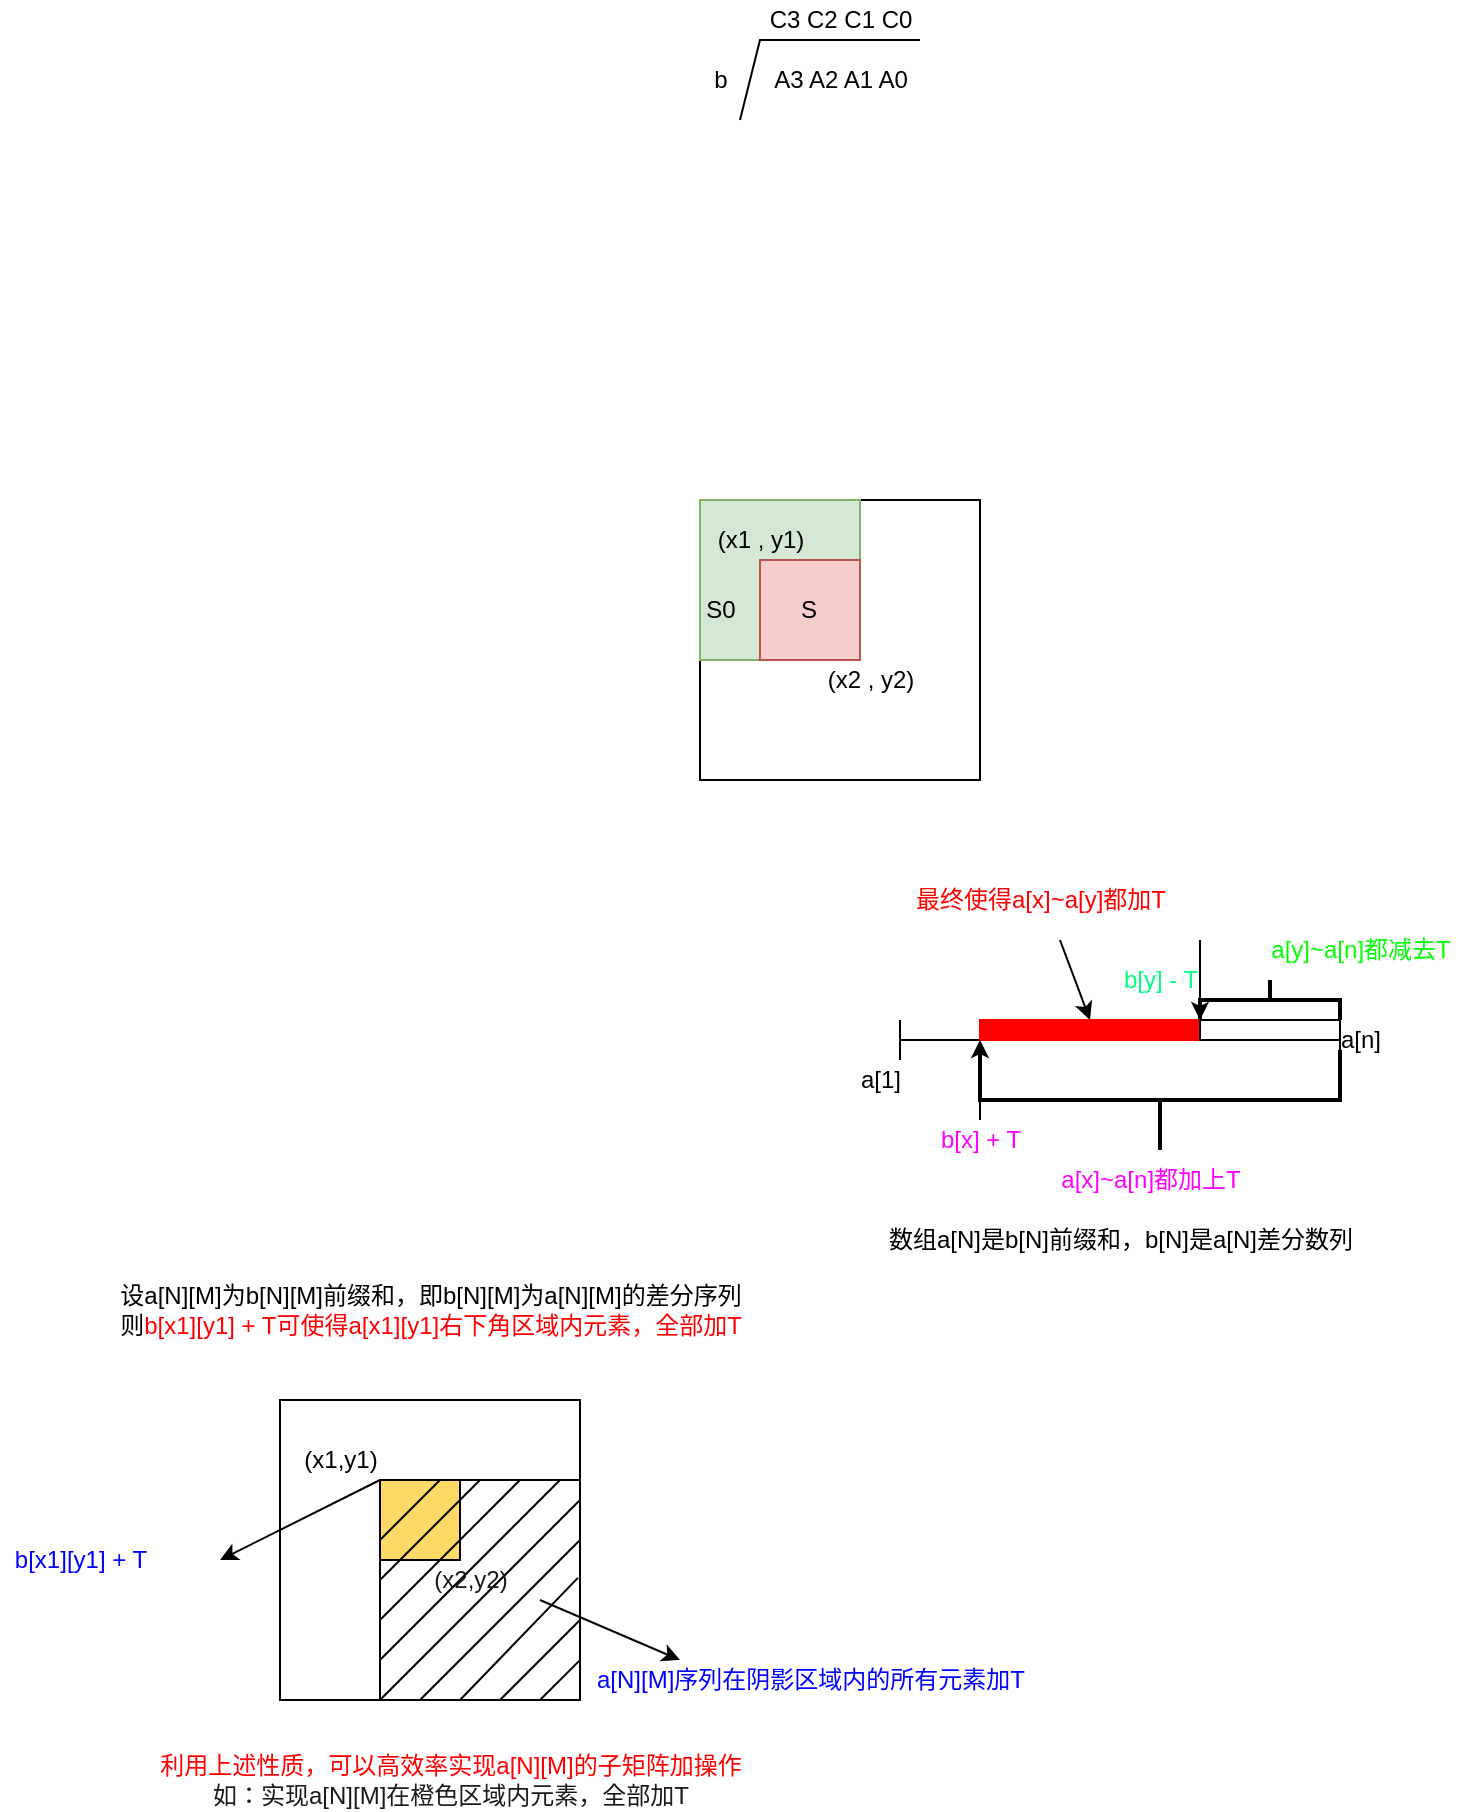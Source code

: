 <mxfile version="16.6.4" type="github" pages="2">
  <diagram id="o3be76gck5MH5FPR8f1Z" name="Page-1">
    <mxGraphModel dx="878" dy="504" grid="1" gridSize="10" guides="1" tooltips="1" connect="1" arrows="1" fold="1" page="1" pageScale="1" pageWidth="827" pageHeight="1169" math="0" shadow="0">
      <root>
        <mxCell id="0" />
        <mxCell id="1" parent="0" />
        <mxCell id="uUX-1m_Qmzv8y-TxKIE5-1" value="" style="endArrow=none;html=1;rounded=0;" parent="1" edge="1">
          <mxGeometry width="50" height="50" relative="1" as="geometry">
            <mxPoint x="390" y="280" as="sourcePoint" />
            <mxPoint x="480" y="240" as="targetPoint" />
            <Array as="points">
              <mxPoint x="400" y="240" />
            </Array>
          </mxGeometry>
        </mxCell>
        <mxCell id="uUX-1m_Qmzv8y-TxKIE5-2" value="A3 A2 A1 A0" style="text;html=1;align=center;verticalAlign=middle;resizable=0;points=[];autosize=1;strokeColor=none;fillColor=none;" parent="1" vertex="1">
          <mxGeometry x="400" y="250" width="80" height="20" as="geometry" />
        </mxCell>
        <mxCell id="uUX-1m_Qmzv8y-TxKIE5-3" value="b" style="text;html=1;align=center;verticalAlign=middle;resizable=0;points=[];autosize=1;strokeColor=none;fillColor=none;" parent="1" vertex="1">
          <mxGeometry x="370" y="250" width="20" height="20" as="geometry" />
        </mxCell>
        <mxCell id="uUX-1m_Qmzv8y-TxKIE5-4" value="C3 C2 C1 C0" style="text;html=1;align=center;verticalAlign=middle;resizable=0;points=[];autosize=1;strokeColor=none;fillColor=none;" parent="1" vertex="1">
          <mxGeometry x="395" y="220" width="90" height="20" as="geometry" />
        </mxCell>
        <mxCell id="uUX-1m_Qmzv8y-TxKIE5-5" value="" style="whiteSpace=wrap;html=1;aspect=fixed;" parent="1" vertex="1">
          <mxGeometry x="370" y="470" width="140" height="140" as="geometry" />
        </mxCell>
        <mxCell id="uUX-1m_Qmzv8y-TxKIE5-7" value="" style="whiteSpace=wrap;html=1;aspect=fixed;fillColor=#d5e8d4;strokeColor=#82b366;" parent="1" vertex="1">
          <mxGeometry x="370" y="470" width="80" height="80" as="geometry" />
        </mxCell>
        <mxCell id="uUX-1m_Qmzv8y-TxKIE5-8" value="" style="whiteSpace=wrap;html=1;aspect=fixed;fillColor=#f8cecc;strokeColor=#b85450;" parent="1" vertex="1">
          <mxGeometry x="400" y="500" width="50" height="50" as="geometry" />
        </mxCell>
        <mxCell id="uUX-1m_Qmzv8y-TxKIE5-10" value="(x1 , y1)" style="text;html=1;align=center;verticalAlign=middle;resizable=0;points=[];autosize=1;strokeColor=none;fillColor=none;" parent="1" vertex="1">
          <mxGeometry x="370" y="480" width="60" height="20" as="geometry" />
        </mxCell>
        <mxCell id="uUX-1m_Qmzv8y-TxKIE5-11" value="(x2 , y2)" style="text;html=1;align=center;verticalAlign=middle;resizable=0;points=[];autosize=1;strokeColor=none;fillColor=none;" parent="1" vertex="1">
          <mxGeometry x="425" y="550" width="60" height="20" as="geometry" />
        </mxCell>
        <mxCell id="uUX-1m_Qmzv8y-TxKIE5-12" value="S" style="text;html=1;align=center;verticalAlign=middle;resizable=0;points=[];autosize=1;strokeColor=none;fillColor=none;" parent="1" vertex="1">
          <mxGeometry x="414" y="515" width="20" height="20" as="geometry" />
        </mxCell>
        <mxCell id="uUX-1m_Qmzv8y-TxKIE5-14" value="S0" style="text;html=1;align=center;verticalAlign=middle;resizable=0;points=[];autosize=1;strokeColor=none;fillColor=none;" parent="1" vertex="1">
          <mxGeometry x="365" y="515" width="30" height="20" as="geometry" />
        </mxCell>
        <mxCell id="uUX-1m_Qmzv8y-TxKIE5-15" value="" style="shape=crossbar;whiteSpace=wrap;html=1;rounded=1;" parent="1" vertex="1">
          <mxGeometry x="470" y="730" width="220" height="20" as="geometry" />
        </mxCell>
        <mxCell id="uUX-1m_Qmzv8y-TxKIE5-16" value="数组a[N]是b[N]前缀和，b[N]是a[N]差分数列" style="text;html=1;align=center;verticalAlign=middle;resizable=0;points=[];autosize=1;strokeColor=none;fillColor=none;" parent="1" vertex="1">
          <mxGeometry x="455" y="830" width="250" height="20" as="geometry" />
        </mxCell>
        <mxCell id="uUX-1m_Qmzv8y-TxKIE5-18" value="" style="rounded=0;whiteSpace=wrap;html=1;strokeColor=#FF0000;fillColor=#FF0000;" parent="1" vertex="1">
          <mxGeometry x="510" y="730" width="110" height="10" as="geometry" />
        </mxCell>
        <mxCell id="uUX-1m_Qmzv8y-TxKIE5-19" value="" style="whiteSpace=wrap;html=1;" parent="1" vertex="1">
          <mxGeometry x="620" y="730" width="70" height="10" as="geometry" />
        </mxCell>
        <mxCell id="uUX-1m_Qmzv8y-TxKIE5-22" value="" style="endArrow=classic;html=1;rounded=0;" parent="1" edge="1">
          <mxGeometry width="50" height="50" relative="1" as="geometry">
            <mxPoint x="510" y="780" as="sourcePoint" />
            <mxPoint x="510" y="740" as="targetPoint" />
          </mxGeometry>
        </mxCell>
        <mxCell id="uUX-1m_Qmzv8y-TxKIE5-23" value="&lt;font color=&quot;#ff00ff&quot;&gt;b[x] + T&lt;/font&gt;" style="text;html=1;align=center;verticalAlign=middle;resizable=0;points=[];autosize=1;strokeColor=none;fillColor=none;" parent="1" vertex="1">
          <mxGeometry x="480" y="780" width="60" height="20" as="geometry" />
        </mxCell>
        <mxCell id="uUX-1m_Qmzv8y-TxKIE5-24" value="" style="strokeWidth=2;html=1;shape=mxgraph.flowchart.annotation_2;align=left;labelPosition=right;pointerEvents=1;rotation=-90;" parent="1" vertex="1">
          <mxGeometry x="575" y="680" width="50" height="180" as="geometry" />
        </mxCell>
        <mxCell id="uUX-1m_Qmzv8y-TxKIE5-27" value="a[x]~a[n]都加上T" style="text;html=1;align=center;verticalAlign=middle;resizable=0;points=[];autosize=1;strokeColor=none;fillColor=none;fontColor=#FF00FF;" parent="1" vertex="1">
          <mxGeometry x="540" y="800" width="110" height="20" as="geometry" />
        </mxCell>
        <mxCell id="uUX-1m_Qmzv8y-TxKIE5-28" value="&lt;font color=&quot;#000000&quot;&gt;a[n]&lt;/font&gt;" style="text;html=1;align=center;verticalAlign=middle;resizable=0;points=[];autosize=1;strokeColor=none;fillColor=none;fontColor=#FF00FF;" parent="1" vertex="1">
          <mxGeometry x="680" y="730" width="40" height="20" as="geometry" />
        </mxCell>
        <mxCell id="uUX-1m_Qmzv8y-TxKIE5-29" value="a[1]" style="text;html=1;align=center;verticalAlign=middle;resizable=0;points=[];autosize=1;strokeColor=none;fillColor=none;fontColor=#000000;" parent="1" vertex="1">
          <mxGeometry x="440" y="750" width="40" height="20" as="geometry" />
        </mxCell>
        <mxCell id="uUX-1m_Qmzv8y-TxKIE5-30" value="" style="endArrow=classic;html=1;rounded=0;fontColor=#000000;" parent="1" edge="1">
          <mxGeometry width="50" height="50" relative="1" as="geometry">
            <mxPoint x="620" y="690" as="sourcePoint" />
            <mxPoint x="620" y="730" as="targetPoint" />
          </mxGeometry>
        </mxCell>
        <mxCell id="uUX-1m_Qmzv8y-TxKIE5-31" value="&lt;font color=&quot;#00ff80&quot;&gt;b[y] - T&lt;/font&gt;" style="text;html=1;align=center;verticalAlign=middle;resizable=0;points=[];autosize=1;strokeColor=none;fillColor=none;fontColor=#000000;" parent="1" vertex="1">
          <mxGeometry x="575" y="700" width="50" height="20" as="geometry" />
        </mxCell>
        <mxCell id="uUX-1m_Qmzv8y-TxKIE5-32" value="" style="strokeWidth=2;html=1;shape=mxgraph.flowchart.annotation_2;align=left;labelPosition=right;pointerEvents=1;fontColor=#00FF00;rotation=90;" parent="1" vertex="1">
          <mxGeometry x="645" y="685" width="20" height="70" as="geometry" />
        </mxCell>
        <mxCell id="uUX-1m_Qmzv8y-TxKIE5-33" value="a[y]~a[n]都减去T" style="text;html=1;align=center;verticalAlign=middle;resizable=0;points=[];autosize=1;strokeColor=none;fillColor=none;fontColor=#00FF00;" parent="1" vertex="1">
          <mxGeometry x="645" y="685" width="110" height="20" as="geometry" />
        </mxCell>
        <mxCell id="uUX-1m_Qmzv8y-TxKIE5-35" value="" style="endArrow=classic;html=1;rounded=0;fontColor=#00FF00;entryX=0.5;entryY=0;entryDx=0;entryDy=0;" parent="1" target="uUX-1m_Qmzv8y-TxKIE5-18" edge="1">
          <mxGeometry width="50" height="50" relative="1" as="geometry">
            <mxPoint x="550" y="690" as="sourcePoint" />
            <mxPoint x="560" y="650" as="targetPoint" />
          </mxGeometry>
        </mxCell>
        <mxCell id="uUX-1m_Qmzv8y-TxKIE5-36" value="&lt;font color=&quot;#ff0000&quot;&gt;最终使得a[x]~a[y]都加T&lt;/font&gt;" style="text;html=1;align=center;verticalAlign=middle;resizable=0;points=[];autosize=1;strokeColor=none;fillColor=none;fontColor=#00FF00;" parent="1" vertex="1">
          <mxGeometry x="470" y="660" width="140" height="20" as="geometry" />
        </mxCell>
        <mxCell id="-n4rWS5zZjnO6EtjGAZG-1" value="" style="whiteSpace=wrap;html=1;aspect=fixed;" parent="1" vertex="1">
          <mxGeometry x="160" y="920" width="150" height="150" as="geometry" />
        </mxCell>
        <mxCell id="-n4rWS5zZjnO6EtjGAZG-2" value="" style="whiteSpace=wrap;html=1;aspect=fixed;shadow=0;sketch=0;glass=0;rounded=0;gradientColor=none;strokeColor=#000000;fillColor=#FFD966;" parent="1" vertex="1">
          <mxGeometry x="210" y="960" width="40" height="40" as="geometry" />
        </mxCell>
        <mxCell id="-n4rWS5zZjnO6EtjGAZG-4" value="(x1,y1)" style="text;html=1;align=center;verticalAlign=middle;resizable=0;points=[];autosize=1;strokeColor=none;fillColor=none;" parent="1" vertex="1">
          <mxGeometry x="165" y="940" width="50" height="20" as="geometry" />
        </mxCell>
        <mxCell id="-n4rWS5zZjnO6EtjGAZG-7" value="" style="endArrow=none;html=1;rounded=0;" parent="1" edge="1">
          <mxGeometry width="50" height="50" relative="1" as="geometry">
            <mxPoint x="210" y="1070" as="sourcePoint" />
            <mxPoint x="210" y="1000" as="targetPoint" />
          </mxGeometry>
        </mxCell>
        <mxCell id="-n4rWS5zZjnO6EtjGAZG-8" value="" style="endArrow=none;html=1;rounded=0;" parent="1" edge="1">
          <mxGeometry width="50" height="50" relative="1" as="geometry">
            <mxPoint x="220" y="960" as="sourcePoint" />
            <mxPoint x="310" y="960" as="targetPoint" />
          </mxGeometry>
        </mxCell>
        <mxCell id="-n4rWS5zZjnO6EtjGAZG-9" value="" style="endArrow=none;html=1;rounded=0;" parent="1" edge="1">
          <mxGeometry width="50" height="50" relative="1" as="geometry">
            <mxPoint x="210" y="1010" as="sourcePoint" />
            <mxPoint x="260" y="960" as="targetPoint" />
          </mxGeometry>
        </mxCell>
        <mxCell id="-n4rWS5zZjnO6EtjGAZG-10" value="" style="endArrow=none;html=1;rounded=0;" parent="1" edge="1">
          <mxGeometry width="50" height="50" relative="1" as="geometry">
            <mxPoint x="210" y="990" as="sourcePoint" />
            <mxPoint x="240" y="960" as="targetPoint" />
          </mxGeometry>
        </mxCell>
        <mxCell id="-n4rWS5zZjnO6EtjGAZG-11" value="" style="endArrow=none;html=1;rounded=0;" parent="1" edge="1">
          <mxGeometry width="50" height="50" relative="1" as="geometry">
            <mxPoint x="220" y="1020" as="sourcePoint" />
            <mxPoint x="280" y="960" as="targetPoint" />
            <Array as="points">
              <mxPoint x="210" y="1030" />
              <mxPoint x="220" y="1020" />
            </Array>
          </mxGeometry>
        </mxCell>
        <mxCell id="-n4rWS5zZjnO6EtjGAZG-12" value="" style="endArrow=none;html=1;rounded=0;" parent="1" edge="1">
          <mxGeometry width="50" height="50" relative="1" as="geometry">
            <mxPoint x="210" y="1050" as="sourcePoint" />
            <mxPoint x="300" y="960" as="targetPoint" />
          </mxGeometry>
        </mxCell>
        <mxCell id="-n4rWS5zZjnO6EtjGAZG-13" value="" style="endArrow=none;html=1;rounded=0;" parent="1" edge="1">
          <mxGeometry width="50" height="50" relative="1" as="geometry">
            <mxPoint x="210" y="1070" as="sourcePoint" />
            <mxPoint x="310" y="970" as="targetPoint" />
          </mxGeometry>
        </mxCell>
        <mxCell id="-n4rWS5zZjnO6EtjGAZG-14" value="" style="endArrow=none;html=1;rounded=0;" parent="1" edge="1">
          <mxGeometry width="50" height="50" relative="1" as="geometry">
            <mxPoint x="230" y="1070" as="sourcePoint" />
            <mxPoint x="310" y="990" as="targetPoint" />
          </mxGeometry>
        </mxCell>
        <mxCell id="-n4rWS5zZjnO6EtjGAZG-18" value="" style="endArrow=none;html=1;rounded=0;entryX=0.993;entryY=0.593;entryDx=0;entryDy=0;entryPerimeter=0;" parent="1" target="-n4rWS5zZjnO6EtjGAZG-1" edge="1">
          <mxGeometry width="50" height="50" relative="1" as="geometry">
            <mxPoint x="250" y="1070" as="sourcePoint" />
            <mxPoint x="300" y="1020" as="targetPoint" />
          </mxGeometry>
        </mxCell>
        <mxCell id="-n4rWS5zZjnO6EtjGAZG-19" value="" style="endArrow=none;html=1;rounded=0;" parent="1" edge="1">
          <mxGeometry width="50" height="50" relative="1" as="geometry">
            <mxPoint x="270" y="1070" as="sourcePoint" />
            <mxPoint x="310" y="1030" as="targetPoint" />
          </mxGeometry>
        </mxCell>
        <mxCell id="-n4rWS5zZjnO6EtjGAZG-20" value="" style="endArrow=none;html=1;rounded=0;entryX=1;entryY=0.867;entryDx=0;entryDy=0;entryPerimeter=0;" parent="1" target="-n4rWS5zZjnO6EtjGAZG-1" edge="1">
          <mxGeometry width="50" height="50" relative="1" as="geometry">
            <mxPoint x="290" y="1070" as="sourcePoint" />
            <mxPoint x="340" y="1020" as="targetPoint" />
          </mxGeometry>
        </mxCell>
        <mxCell id="-n4rWS5zZjnO6EtjGAZG-21" value="设a[N][M]为b[N][M]前缀和，即b[N][M]为a[N][M]的差分序列&lt;br&gt;则&lt;font color=&quot;#ff0000&quot;&gt;b[x1][y1] + T可使得a[x1][y1]右下角区域内元素，全部加T&lt;/font&gt;" style="text;html=1;align=center;verticalAlign=middle;resizable=0;points=[];autosize=1;strokeColor=none;fillColor=none;" parent="1" vertex="1">
          <mxGeometry x="70" y="860" width="330" height="30" as="geometry" />
        </mxCell>
        <mxCell id="-n4rWS5zZjnO6EtjGAZG-22" value="" style="endArrow=classic;html=1;rounded=0;fontColor=#FF0000;" parent="1" edge="1">
          <mxGeometry width="50" height="50" relative="1" as="geometry">
            <mxPoint x="290" y="1020" as="sourcePoint" />
            <mxPoint x="360" y="1050" as="targetPoint" />
          </mxGeometry>
        </mxCell>
        <mxCell id="-n4rWS5zZjnO6EtjGAZG-23" value="&lt;font color=&quot;#0000ff&quot;&gt;a[N][M]序列在阴影区域内的所有元素加T&lt;/font&gt;" style="text;html=1;align=center;verticalAlign=middle;resizable=0;points=[];autosize=1;strokeColor=none;fillColor=none;fontColor=#FF0000;" parent="1" vertex="1">
          <mxGeometry x="310" y="1050" width="230" height="20" as="geometry" />
        </mxCell>
        <mxCell id="-n4rWS5zZjnO6EtjGAZG-24" value="" style="endArrow=classic;html=1;rounded=0;fontColor=#00FF00;" parent="1" edge="1">
          <mxGeometry width="50" height="50" relative="1" as="geometry">
            <mxPoint x="210" y="960" as="sourcePoint" />
            <mxPoint x="130" y="1000" as="targetPoint" />
          </mxGeometry>
        </mxCell>
        <mxCell id="-n4rWS5zZjnO6EtjGAZG-25" value="&lt;font color=&quot;#0000ff&quot;&gt;b[x1][y1] + T&lt;/font&gt;" style="text;html=1;align=center;verticalAlign=middle;resizable=0;points=[];autosize=1;strokeColor=none;fillColor=none;fontColor=#00FF00;" parent="1" vertex="1">
          <mxGeometry x="20" y="990" width="80" height="20" as="geometry" />
        </mxCell>
        <mxCell id="-n4rWS5zZjnO6EtjGAZG-26" value="&lt;font color=&quot;#ff0000&quot;&gt;利用上述性质，可以高效率实现a[N][M]的子矩阵加操作&lt;/font&gt;&lt;br&gt;&lt;font color=&quot;#1a1a1a&quot;&gt;如：实现a[N][M]在橙色区域内元素，全部加T&lt;/font&gt;" style="text;html=1;align=center;verticalAlign=middle;resizable=0;points=[];autosize=1;strokeColor=none;fillColor=none;fontColor=#0000FF;" parent="1" vertex="1">
          <mxGeometry x="90" y="1095" width="310" height="30" as="geometry" />
        </mxCell>
        <mxCell id="rXsURM7nwXsA1M3YX5tB-3" value="(x2,y2)" style="text;html=1;align=center;verticalAlign=middle;resizable=0;points=[];autosize=1;strokeColor=none;fillColor=none;fontColor=#1A1A1A;" parent="1" vertex="1">
          <mxGeometry x="230" y="1000" width="50" height="20" as="geometry" />
        </mxCell>
      </root>
    </mxGraphModel>
  </diagram>
  <diagram id="e2VMJtbCGcviP_dw3gVf" name="Page-2">
    <mxGraphModel dx="878" dy="504" grid="1" gridSize="10" guides="1" tooltips="1" connect="1" arrows="1" fold="1" page="1" pageScale="1" pageWidth="827" pageHeight="1169" math="0" shadow="0">
      <root>
        <mxCell id="NELo6Tz_vJK8SPd1xlsT-0" />
        <mxCell id="NELo6Tz_vJK8SPd1xlsT-1" parent="NELo6Tz_vJK8SPd1xlsT-0" />
        <mxCell id="2fN_fqikXTS1El37xyM0-0" value="" style="endArrow=classic;html=1;rounded=0;startArrow=none;" parent="NELo6Tz_vJK8SPd1xlsT-1" source="2fN_fqikXTS1El37xyM0-5" edge="1">
          <mxGeometry width="50" height="50" relative="1" as="geometry">
            <mxPoint x="160" y="170" as="sourcePoint" />
            <mxPoint x="500" y="170" as="targetPoint" />
          </mxGeometry>
        </mxCell>
        <mxCell id="2fN_fqikXTS1El37xyM0-1" value="" style="shape=waypoint;sketch=0;fillStyle=solid;size=6;pointerEvents=1;points=[];fillColor=none;resizable=0;rotatable=0;perimeter=centerPerimeter;snapToPoint=1;" parent="NELo6Tz_vJK8SPd1xlsT-1" vertex="1">
          <mxGeometry x="210" y="150" width="40" height="40" as="geometry" />
        </mxCell>
        <mxCell id="2fN_fqikXTS1El37xyM0-2" value="" style="endArrow=none;html=1;rounded=0;" parent="NELo6Tz_vJK8SPd1xlsT-1" target="2fN_fqikXTS1El37xyM0-1" edge="1">
          <mxGeometry width="50" height="50" relative="1" as="geometry">
            <mxPoint x="160" y="170" as="sourcePoint" />
            <mxPoint x="500" y="170" as="targetPoint" />
          </mxGeometry>
        </mxCell>
        <mxCell id="2fN_fqikXTS1El37xyM0-3" value="" style="shape=waypoint;sketch=0;fillStyle=solid;size=6;pointerEvents=1;points=[];fillColor=none;resizable=0;rotatable=0;perimeter=centerPerimeter;snapToPoint=1;" parent="NELo6Tz_vJK8SPd1xlsT-1" vertex="1">
          <mxGeometry x="230" y="150" width="40" height="40" as="geometry" />
        </mxCell>
        <mxCell id="2fN_fqikXTS1El37xyM0-4" value="" style="endArrow=none;html=1;rounded=0;startArrow=none;" parent="NELo6Tz_vJK8SPd1xlsT-1" source="2fN_fqikXTS1El37xyM0-1" target="2fN_fqikXTS1El37xyM0-3" edge="1">
          <mxGeometry width="50" height="50" relative="1" as="geometry">
            <mxPoint x="230" y="170" as="sourcePoint" />
            <mxPoint x="500" y="170" as="targetPoint" />
          </mxGeometry>
        </mxCell>
        <mxCell id="2fN_fqikXTS1El37xyM0-5" value="" style="shape=waypoint;sketch=0;fillStyle=solid;size=6;pointerEvents=1;points=[];fillColor=none;resizable=0;rotatable=0;perimeter=centerPerimeter;snapToPoint=1;" parent="NELo6Tz_vJK8SPd1xlsT-1" vertex="1">
          <mxGeometry x="250" y="150" width="40" height="40" as="geometry" />
        </mxCell>
        <mxCell id="2fN_fqikXTS1El37xyM0-6" value="" style="endArrow=none;html=1;rounded=0;startArrow=none;" parent="NELo6Tz_vJK8SPd1xlsT-1" source="2fN_fqikXTS1El37xyM0-3" target="2fN_fqikXTS1El37xyM0-5" edge="1">
          <mxGeometry width="50" height="50" relative="1" as="geometry">
            <mxPoint x="250" y="170" as="sourcePoint" />
            <mxPoint x="500" y="170" as="targetPoint" />
          </mxGeometry>
        </mxCell>
        <mxCell id="2fN_fqikXTS1El37xyM0-17" value="" style="shape=waypoint;sketch=0;fillStyle=solid;size=6;pointerEvents=1;points=[];fillColor=none;resizable=0;rotatable=0;perimeter=centerPerimeter;snapToPoint=1;" parent="NELo6Tz_vJK8SPd1xlsT-1" vertex="1">
          <mxGeometry x="270" y="150" width="40" height="40" as="geometry" />
        </mxCell>
        <mxCell id="2fN_fqikXTS1El37xyM0-18" value="" style="shape=waypoint;sketch=0;fillStyle=solid;size=6;pointerEvents=1;points=[];fillColor=none;resizable=0;rotatable=0;perimeter=centerPerimeter;snapToPoint=1;" parent="NELo6Tz_vJK8SPd1xlsT-1" vertex="1">
          <mxGeometry x="290" y="150" width="40" height="40" as="geometry" />
        </mxCell>
        <mxCell id="2fN_fqikXTS1El37xyM0-19" value="" style="endArrow=none;html=1;rounded=0;startArrow=none;" parent="NELo6Tz_vJK8SPd1xlsT-1" source="2fN_fqikXTS1El37xyM0-17" target="2fN_fqikXTS1El37xyM0-18" edge="1">
          <mxGeometry width="50" height="50" relative="1" as="geometry">
            <mxPoint x="290" y="170" as="sourcePoint" />
            <mxPoint x="560" y="170" as="targetPoint" />
          </mxGeometry>
        </mxCell>
        <mxCell id="2fN_fqikXTS1El37xyM0-20" value="" style="shape=waypoint;sketch=0;fillStyle=solid;size=6;pointerEvents=1;points=[];fillColor=none;resizable=0;rotatable=0;perimeter=centerPerimeter;snapToPoint=1;" parent="NELo6Tz_vJK8SPd1xlsT-1" vertex="1">
          <mxGeometry x="310" y="150" width="40" height="40" as="geometry" />
        </mxCell>
        <mxCell id="2fN_fqikXTS1El37xyM0-21" value="" style="endArrow=none;html=1;rounded=0;startArrow=none;" parent="NELo6Tz_vJK8SPd1xlsT-1" source="2fN_fqikXTS1El37xyM0-18" target="2fN_fqikXTS1El37xyM0-20" edge="1">
          <mxGeometry width="50" height="50" relative="1" as="geometry">
            <mxPoint x="310" y="170" as="sourcePoint" />
            <mxPoint x="560" y="170" as="targetPoint" />
          </mxGeometry>
        </mxCell>
        <mxCell id="2fN_fqikXTS1El37xyM0-22" value="" style="shape=waypoint;sketch=0;fillStyle=solid;size=6;pointerEvents=1;points=[];fillColor=none;resizable=0;rotatable=0;perimeter=centerPerimeter;snapToPoint=1;" parent="NELo6Tz_vJK8SPd1xlsT-1" vertex="1">
          <mxGeometry x="330" y="150" width="40" height="40" as="geometry" />
        </mxCell>
        <mxCell id="2fN_fqikXTS1El37xyM0-23" value="" style="shape=waypoint;sketch=0;fillStyle=solid;size=6;pointerEvents=1;points=[];fillColor=none;resizable=0;rotatable=0;perimeter=centerPerimeter;snapToPoint=1;" parent="NELo6Tz_vJK8SPd1xlsT-1" vertex="1">
          <mxGeometry x="350" y="150" width="40" height="40" as="geometry" />
        </mxCell>
        <mxCell id="2fN_fqikXTS1El37xyM0-24" value="" style="endArrow=none;html=1;rounded=0;startArrow=none;" parent="NELo6Tz_vJK8SPd1xlsT-1" source="2fN_fqikXTS1El37xyM0-22" target="2fN_fqikXTS1El37xyM0-23" edge="1">
          <mxGeometry width="50" height="50" relative="1" as="geometry">
            <mxPoint x="350" y="170" as="sourcePoint" />
            <mxPoint x="620" y="170" as="targetPoint" />
          </mxGeometry>
        </mxCell>
        <mxCell id="2fN_fqikXTS1El37xyM0-25" value="" style="shape=waypoint;sketch=0;fillStyle=solid;size=6;pointerEvents=1;points=[];fillColor=none;resizable=0;rotatable=0;perimeter=centerPerimeter;snapToPoint=1;" parent="NELo6Tz_vJK8SPd1xlsT-1" vertex="1">
          <mxGeometry x="370" y="150" width="40" height="40" as="geometry" />
        </mxCell>
        <mxCell id="2fN_fqikXTS1El37xyM0-26" value="" style="endArrow=none;html=1;rounded=0;startArrow=none;" parent="NELo6Tz_vJK8SPd1xlsT-1" source="2fN_fqikXTS1El37xyM0-23" target="2fN_fqikXTS1El37xyM0-25" edge="1">
          <mxGeometry width="50" height="50" relative="1" as="geometry">
            <mxPoint x="370" y="170" as="sourcePoint" />
            <mxPoint x="620" y="170" as="targetPoint" />
          </mxGeometry>
        </mxCell>
        <mxCell id="2fN_fqikXTS1El37xyM0-27" value="" style="shape=waypoint;sketch=0;fillStyle=solid;size=6;pointerEvents=1;points=[];fillColor=none;resizable=0;rotatable=0;perimeter=centerPerimeter;snapToPoint=1;" parent="NELo6Tz_vJK8SPd1xlsT-1" vertex="1">
          <mxGeometry x="390" y="150" width="40" height="40" as="geometry" />
        </mxCell>
        <mxCell id="2fN_fqikXTS1El37xyM0-28" value="" style="shape=waypoint;sketch=0;fillStyle=solid;size=6;pointerEvents=1;points=[];fillColor=none;resizable=0;rotatable=0;perimeter=centerPerimeter;snapToPoint=1;" parent="NELo6Tz_vJK8SPd1xlsT-1" vertex="1">
          <mxGeometry x="410" y="150" width="40" height="40" as="geometry" />
        </mxCell>
        <mxCell id="2fN_fqikXTS1El37xyM0-29" value="" style="endArrow=none;html=1;rounded=0;startArrow=none;" parent="NELo6Tz_vJK8SPd1xlsT-1" source="2fN_fqikXTS1El37xyM0-27" target="2fN_fqikXTS1El37xyM0-28" edge="1">
          <mxGeometry width="50" height="50" relative="1" as="geometry">
            <mxPoint x="410" y="170" as="sourcePoint" />
            <mxPoint x="680" y="170" as="targetPoint" />
          </mxGeometry>
        </mxCell>
        <mxCell id="2fN_fqikXTS1El37xyM0-30" value="" style="endArrow=none;html=1;rounded=0;startArrow=none;" parent="NELo6Tz_vJK8SPd1xlsT-1" source="2fN_fqikXTS1El37xyM0-28" edge="1">
          <mxGeometry width="50" height="50" relative="1" as="geometry">
            <mxPoint x="430" y="170" as="sourcePoint" />
            <mxPoint x="450" y="170" as="targetPoint" />
          </mxGeometry>
        </mxCell>
        <mxCell id="2fN_fqikXTS1El37xyM0-31" value="&lt;font color=&quot;#ff0000&quot;&gt;2&lt;/font&gt;" style="text;html=1;align=center;verticalAlign=middle;resizable=0;points=[];autosize=1;strokeColor=none;fillColor=none;" parent="NELo6Tz_vJK8SPd1xlsT-1" vertex="1">
          <mxGeometry x="220" y="140" width="20" height="20" as="geometry" />
        </mxCell>
        <mxCell id="2fN_fqikXTS1El37xyM0-32" value="&lt;font color=&quot;#ff0000&quot;&gt;6&lt;/font&gt;" style="text;html=1;align=center;verticalAlign=middle;resizable=0;points=[];autosize=1;strokeColor=none;fillColor=none;" parent="NELo6Tz_vJK8SPd1xlsT-1" vertex="1">
          <mxGeometry x="260" y="140" width="20" height="20" as="geometry" />
        </mxCell>
        <mxCell id="2fN_fqikXTS1El37xyM0-33" value="1" style="text;html=1;align=center;verticalAlign=middle;resizable=0;points=[];autosize=1;strokeColor=none;fillColor=none;" parent="NELo6Tz_vJK8SPd1xlsT-1" vertex="1">
          <mxGeometry x="220" y="170" width="20" height="20" as="geometry" />
        </mxCell>
        <mxCell id="2fN_fqikXTS1El37xyM0-34" value="2" style="text;html=1;align=center;verticalAlign=middle;resizable=0;points=[];autosize=1;strokeColor=none;fillColor=none;" parent="NELo6Tz_vJK8SPd1xlsT-1" vertex="1">
          <mxGeometry x="240" y="170" width="20" height="20" as="geometry" />
        </mxCell>
        <mxCell id="2fN_fqikXTS1El37xyM0-35" value="3" style="text;html=1;align=center;verticalAlign=middle;resizable=0;points=[];autosize=1;strokeColor=none;fillColor=none;" parent="NELo6Tz_vJK8SPd1xlsT-1" vertex="1">
          <mxGeometry x="260" y="170" width="20" height="20" as="geometry" />
        </mxCell>
        <mxCell id="2fN_fqikXTS1El37xyM0-36" value="4" style="text;html=1;align=center;verticalAlign=middle;resizable=0;points=[];autosize=1;strokeColor=none;fillColor=none;" parent="NELo6Tz_vJK8SPd1xlsT-1" vertex="1">
          <mxGeometry x="280" y="170" width="20" height="20" as="geometry" />
        </mxCell>
        <mxCell id="2fN_fqikXTS1El37xyM0-37" value="5" style="text;html=1;align=center;verticalAlign=middle;resizable=0;points=[];autosize=1;strokeColor=none;fillColor=none;" parent="NELo6Tz_vJK8SPd1xlsT-1" vertex="1">
          <mxGeometry x="300" y="170" width="20" height="20" as="geometry" />
        </mxCell>
        <mxCell id="2fN_fqikXTS1El37xyM0-38" value="6" style="text;html=1;align=center;verticalAlign=middle;resizable=0;points=[];autosize=1;strokeColor=none;fillColor=none;" parent="NELo6Tz_vJK8SPd1xlsT-1" vertex="1">
          <mxGeometry x="320" y="170" width="20" height="20" as="geometry" />
        </mxCell>
        <mxCell id="2fN_fqikXTS1El37xyM0-39" value="7" style="text;html=1;align=center;verticalAlign=middle;resizable=0;points=[];autosize=1;strokeColor=none;fillColor=none;" parent="NELo6Tz_vJK8SPd1xlsT-1" vertex="1">
          <mxGeometry x="340" y="170" width="20" height="20" as="geometry" />
        </mxCell>
        <mxCell id="2fN_fqikXTS1El37xyM0-40" value="8" style="text;html=1;align=center;verticalAlign=middle;resizable=0;points=[];autosize=1;strokeColor=none;fillColor=none;" parent="NELo6Tz_vJK8SPd1xlsT-1" vertex="1">
          <mxGeometry x="360" y="170" width="20" height="20" as="geometry" />
        </mxCell>
        <mxCell id="2fN_fqikXTS1El37xyM0-41" value="9" style="text;html=1;align=center;verticalAlign=middle;resizable=0;points=[];autosize=1;strokeColor=none;fillColor=none;" parent="NELo6Tz_vJK8SPd1xlsT-1" vertex="1">
          <mxGeometry x="380" y="170" width="20" height="20" as="geometry" />
        </mxCell>
        <mxCell id="2fN_fqikXTS1El37xyM0-42" value="10" style="text;html=1;align=center;verticalAlign=middle;resizable=0;points=[];autosize=1;strokeColor=none;fillColor=none;" parent="NELo6Tz_vJK8SPd1xlsT-1" vertex="1">
          <mxGeometry x="395" y="170" width="30" height="20" as="geometry" />
        </mxCell>
        <mxCell id="2fN_fqikXTS1El37xyM0-43" value="11" style="text;html=1;align=center;verticalAlign=middle;resizable=0;points=[];autosize=1;strokeColor=none;fillColor=none;" parent="NELo6Tz_vJK8SPd1xlsT-1" vertex="1">
          <mxGeometry x="415" y="170" width="30" height="20" as="geometry" />
        </mxCell>
        <mxCell id="2fN_fqikXTS1El37xyM0-44" value="&lt;font color=&quot;#ff0000&quot;&gt;5&lt;/font&gt;" style="text;html=1;align=center;verticalAlign=middle;resizable=0;points=[];autosize=1;strokeColor=none;fillColor=none;" parent="NELo6Tz_vJK8SPd1xlsT-1" vertex="1">
          <mxGeometry x="340" y="140" width="20" height="20" as="geometry" />
        </mxCell>
        <mxCell id="2fN_fqikXTS1El37xyM0-45" value="&lt;font color=&quot;#000000&quot;&gt;&lt;b&gt;x&lt;/b&gt;&lt;/font&gt;" style="text;html=1;align=center;verticalAlign=middle;resizable=0;points=[];autosize=1;strokeColor=none;fillColor=none;fontColor=#FF0000;" parent="NELo6Tz_vJK8SPd1xlsT-1" vertex="1">
          <mxGeometry x="500" y="160" width="20" height="20" as="geometry" />
        </mxCell>
        <mxCell id="2fN_fqikXTS1El37xyM0-46" value="step1：在x轴上插入数据" style="text;html=1;align=center;verticalAlign=middle;resizable=0;points=[];autosize=1;strokeColor=none;fillColor=none;fontColor=#000000;" parent="NELo6Tz_vJK8SPd1xlsT-1" vertex="1">
          <mxGeometry x="140" y="80" width="150" height="20" as="geometry" />
        </mxCell>
        <mxCell id="2fN_fqikXTS1El37xyM0-47" value="x[1] = 2；x[3] = 6，x[7] = 5" style="text;html=1;align=center;verticalAlign=middle;resizable=0;points=[];autosize=1;strokeColor=none;fillColor=none;fontColor=#000000;" parent="NELo6Tz_vJK8SPd1xlsT-1" vertex="1">
          <mxGeometry x="180" y="110" width="160" height="20" as="geometry" />
        </mxCell>
        <mxCell id="2fN_fqikXTS1El37xyM0-48" value="step2：确定需要计算的区间和" style="text;html=1;align=center;verticalAlign=middle;resizable=0;points=[];autosize=1;strokeColor=none;fillColor=none;fontColor=#000000;" parent="NELo6Tz_vJK8SPd1xlsT-1" vertex="1">
          <mxGeometry x="140" y="220" width="180" height="20" as="geometry" />
        </mxCell>
        <mxCell id="2fN_fqikXTS1El37xyM0-49" value="l = 1,r = 3&lt;br&gt;l = 4,r = 6&lt;br&gt;l = 7,r = 8" style="text;html=1;align=center;verticalAlign=middle;resizable=0;points=[];autosize=1;strokeColor=none;fillColor=none;fontColor=#000000;" parent="NELo6Tz_vJK8SPd1xlsT-1" vertex="1">
          <mxGeometry x="195" y="240" width="70" height="50" as="geometry" />
        </mxCell>
        <mxCell id="2fN_fqikXTS1El37xyM0-50" value="step3：将插入数据的x坐标以及step2中所有l和r，全部存入vector容器中" style="text;html=1;align=center;verticalAlign=middle;resizable=0;points=[];autosize=1;strokeColor=none;fillColor=none;fontColor=#000000;" parent="NELo6Tz_vJK8SPd1xlsT-1" vertex="1">
          <mxGeometry x="140" y="310" width="400" height="20" as="geometry" />
        </mxCell>
        <mxCell id="2fN_fqikXTS1El37xyM0-51" value="step4：将vector容器中所有数据进行sort排序，并去除重复元素" style="text;html=1;align=center;verticalAlign=middle;resizable=0;points=[];autosize=1;strokeColor=none;fillColor=none;fontColor=#000000;" parent="NELo6Tz_vJK8SPd1xlsT-1" vertex="1">
          <mxGeometry x="140" y="360" width="350" height="20" as="geometry" />
        </mxCell>
        <mxCell id="2fN_fqikXTS1El37xyM0-106" value="" style="shape=partialRectangle;whiteSpace=wrap;html=1;bottom=1;right=1;left=1;top=0;fillColor=none;routingCenterX=-0.5;fontColor=#000000;rotation=90;" parent="NELo6Tz_vJK8SPd1xlsT-1" vertex="1">
          <mxGeometry x="261.88" y="323.13" width="25" height="178.75" as="geometry" />
        </mxCell>
        <mxCell id="2fN_fqikXTS1El37xyM0-111" value="1" style="text;html=1;align=center;verticalAlign=middle;resizable=0;points=[];autosize=1;strokeColor=none;fillColor=none;fontColor=#000000;" parent="NELo6Tz_vJK8SPd1xlsT-1" vertex="1">
          <mxGeometry x="190" y="402.5" width="20" height="20" as="geometry" />
        </mxCell>
        <mxCell id="2fN_fqikXTS1El37xyM0-113" value="3" style="text;html=1;align=center;verticalAlign=middle;resizable=0;points=[];autosize=1;strokeColor=none;fillColor=none;fontColor=#000000;" parent="NELo6Tz_vJK8SPd1xlsT-1" vertex="1">
          <mxGeometry x="210" y="402.5" width="20" height="20" as="geometry" />
        </mxCell>
        <mxCell id="2fN_fqikXTS1El37xyM0-114" value="4" style="text;html=1;align=center;verticalAlign=middle;resizable=0;points=[];autosize=1;strokeColor=none;fillColor=none;fontColor=#000000;" parent="NELo6Tz_vJK8SPd1xlsT-1" vertex="1">
          <mxGeometry x="230" y="402.5" width="20" height="20" as="geometry" />
        </mxCell>
        <mxCell id="2fN_fqikXTS1El37xyM0-115" value="6" style="text;html=1;align=center;verticalAlign=middle;resizable=0;points=[];autosize=1;strokeColor=none;fillColor=none;fontColor=#000000;" parent="NELo6Tz_vJK8SPd1xlsT-1" vertex="1">
          <mxGeometry x="250" y="402.5" width="20" height="20" as="geometry" />
        </mxCell>
        <mxCell id="2fN_fqikXTS1El37xyM0-116" value="7" style="text;html=1;align=center;verticalAlign=middle;resizable=0;points=[];autosize=1;strokeColor=none;fillColor=none;fontColor=#000000;" parent="NELo6Tz_vJK8SPd1xlsT-1" vertex="1">
          <mxGeometry x="270" y="402.5" width="20" height="20" as="geometry" />
        </mxCell>
        <mxCell id="2fN_fqikXTS1El37xyM0-118" value="8" style="text;html=1;align=center;verticalAlign=middle;resizable=0;points=[];autosize=1;strokeColor=none;fillColor=none;fontColor=#000000;" parent="NELo6Tz_vJK8SPd1xlsT-1" vertex="1">
          <mxGeometry x="290" y="402.5" width="20" height="20" as="geometry" />
        </mxCell>
        <mxCell id="2fN_fqikXTS1El37xyM0-119" value="step5：将vector容器中数据存入数组a[N]，并利用二分法找到step1中插入数据的x坐标，然后对应赋值" style="text;html=1;align=center;verticalAlign=middle;resizable=0;points=[];autosize=1;strokeColor=none;fillColor=none;fontColor=#000000;" parent="NELo6Tz_vJK8SPd1xlsT-1" vertex="1">
          <mxGeometry x="140" y="440" width="560" height="20" as="geometry" />
        </mxCell>
        <mxCell id="2fN_fqikXTS1El37xyM0-120" value="" style="shape=partialRectangle;whiteSpace=wrap;html=1;bottom=1;right=1;left=1;top=0;fillColor=none;routingCenterX=-0.5;fontColor=#000000;rotation=90;" parent="NELo6Tz_vJK8SPd1xlsT-1" vertex="1">
          <mxGeometry x="261.88" y="390" width="25" height="178.75" as="geometry" />
        </mxCell>
        <mxCell id="2fN_fqikXTS1El37xyM0-121" value="1" style="text;html=1;align=center;verticalAlign=middle;resizable=0;points=[];autosize=1;strokeColor=none;fillColor=none;fontColor=#000000;" parent="NELo6Tz_vJK8SPd1xlsT-1" vertex="1">
          <mxGeometry x="190" y="469.37" width="20" height="20" as="geometry" />
        </mxCell>
        <mxCell id="2fN_fqikXTS1El37xyM0-122" value="3" style="text;html=1;align=center;verticalAlign=middle;resizable=0;points=[];autosize=1;strokeColor=none;fillColor=none;fontColor=#000000;" parent="NELo6Tz_vJK8SPd1xlsT-1" vertex="1">
          <mxGeometry x="210" y="469.37" width="20" height="20" as="geometry" />
        </mxCell>
        <mxCell id="2fN_fqikXTS1El37xyM0-123" value="4" style="text;html=1;align=center;verticalAlign=middle;resizable=0;points=[];autosize=1;strokeColor=none;fillColor=none;fontColor=#000000;" parent="NELo6Tz_vJK8SPd1xlsT-1" vertex="1">
          <mxGeometry x="230" y="469.37" width="20" height="20" as="geometry" />
        </mxCell>
        <mxCell id="2fN_fqikXTS1El37xyM0-124" value="6" style="text;html=1;align=center;verticalAlign=middle;resizable=0;points=[];autosize=1;strokeColor=none;fillColor=none;fontColor=#000000;" parent="NELo6Tz_vJK8SPd1xlsT-1" vertex="1">
          <mxGeometry x="250" y="469.37" width="20" height="20" as="geometry" />
        </mxCell>
        <mxCell id="2fN_fqikXTS1El37xyM0-125" value="7" style="text;html=1;align=center;verticalAlign=middle;resizable=0;points=[];autosize=1;strokeColor=none;fillColor=none;fontColor=#000000;" parent="NELo6Tz_vJK8SPd1xlsT-1" vertex="1">
          <mxGeometry x="270" y="469.37" width="20" height="20" as="geometry" />
        </mxCell>
        <mxCell id="2fN_fqikXTS1El37xyM0-126" value="8" style="text;html=1;align=center;verticalAlign=middle;resizable=0;points=[];autosize=1;strokeColor=none;fillColor=none;fontColor=#000000;" parent="NELo6Tz_vJK8SPd1xlsT-1" vertex="1">
          <mxGeometry x="290" y="469.37" width="20" height="20" as="geometry" />
        </mxCell>
        <mxCell id="2fN_fqikXTS1El37xyM0-127" value="a[1] = 2" style="text;html=1;align=center;verticalAlign=middle;resizable=0;points=[];autosize=1;strokeColor=none;fillColor=none;fontColor=#000000;" parent="NELo6Tz_vJK8SPd1xlsT-1" vertex="1">
          <mxGeometry x="160" y="540" width="60" height="20" as="geometry" />
        </mxCell>
        <mxCell id="2fN_fqikXTS1El37xyM0-128" value="" style="endArrow=classic;html=1;rounded=0;fontColor=#000000;exitX=0.633;exitY=-0.175;exitDx=0;exitDy=0;exitPerimeter=0;entryX=1.065;entryY=0.922;entryDx=0;entryDy=0;entryPerimeter=0;" parent="NELo6Tz_vJK8SPd1xlsT-1" source="2fN_fqikXTS1El37xyM0-127" target="2fN_fqikXTS1El37xyM0-120" edge="1">
          <mxGeometry width="50" height="50" relative="1" as="geometry">
            <mxPoint x="150" y="540" as="sourcePoint" />
            <mxPoint x="200" y="500" as="targetPoint" />
          </mxGeometry>
        </mxCell>
        <mxCell id="2fN_fqikXTS1El37xyM0-129" value="a[2] = 6" style="text;html=1;align=center;verticalAlign=middle;resizable=0;points=[];autosize=1;strokeColor=none;fillColor=none;fontColor=#000000;" parent="NELo6Tz_vJK8SPd1xlsT-1" vertex="1">
          <mxGeometry x="220" y="530" width="60" height="20" as="geometry" />
        </mxCell>
        <mxCell id="2fN_fqikXTS1El37xyM0-130" value="" style="endArrow=classic;html=1;rounded=0;fontColor=#000000;entryX=1.065;entryY=0.804;entryDx=0;entryDy=0;entryPerimeter=0;" parent="NELo6Tz_vJK8SPd1xlsT-1" target="2fN_fqikXTS1El37xyM0-120" edge="1">
          <mxGeometry width="50" height="50" relative="1" as="geometry">
            <mxPoint x="236.88" y="530" as="sourcePoint" />
            <mxPoint x="290" y="470" as="targetPoint" />
          </mxGeometry>
        </mxCell>
        <mxCell id="2fN_fqikXTS1El37xyM0-131" value="a[5] = 5" style="text;html=1;align=center;verticalAlign=middle;resizable=0;points=[];autosize=1;strokeColor=none;fillColor=none;fontColor=#000000;" parent="NELo6Tz_vJK8SPd1xlsT-1" vertex="1">
          <mxGeometry x="280" y="530" width="60" height="20" as="geometry" />
        </mxCell>
        <mxCell id="2fN_fqikXTS1El37xyM0-132" value="" style="endArrow=classic;html=1;rounded=0;fontColor=#000000;entryX=1;entryY=0.5;entryDx=0;entryDy=0;" parent="NELo6Tz_vJK8SPd1xlsT-1" target="2fN_fqikXTS1El37xyM0-120" edge="1">
          <mxGeometry width="50" height="50" relative="1" as="geometry">
            <mxPoint x="310" y="530" as="sourcePoint" />
            <mxPoint x="360" y="480" as="targetPoint" />
          </mxGeometry>
        </mxCell>
        <mxCell id="2fN_fqikXTS1El37xyM0-133" value="step6：计算step2中区间和" style="text;html=1;align=center;verticalAlign=middle;resizable=0;points=[];autosize=1;strokeColor=none;fillColor=none;fontColor=#000000;" parent="NELo6Tz_vJK8SPd1xlsT-1" vertex="1">
          <mxGeometry x="140" y="568.75" width="160" height="20" as="geometry" />
        </mxCell>
        <mxCell id="2fN_fqikXTS1El37xyM0-134" value="&lt;span style=&quot;color: rgb(0 , 0 , 0) ; font-family: &amp;#34;helvetica&amp;#34; ; font-size: 12px ; font-style: normal ; font-weight: 400 ; letter-spacing: normal ; text-align: center ; text-indent: 0px ; text-transform: none ; word-spacing: 0px ; background-color: rgb(248 , 249 , 250) ; display: inline ; float: none&quot;&gt;确定l和r在a[N]中的位置，利用一维前缀和求解方法，计算区间和&lt;/span&gt;" style="text;whiteSpace=wrap;html=1;fontColor=#000000;" parent="NELo6Tz_vJK8SPd1xlsT-1" vertex="1">
          <mxGeometry x="180" y="600" width="365" height="30" as="geometry" />
        </mxCell>
        <mxCell id="2fN_fqikXTS1El37xyM0-135" value="&lt;font style=&quot;font-size: 21px&quot;&gt;&lt;b&gt;例题分析：离散化---区间和&lt;/b&gt;&lt;/font&gt;" style="text;html=1;align=center;verticalAlign=middle;resizable=0;points=[];autosize=1;strokeColor=none;fillColor=none;fontColor=#000000;" parent="NELo6Tz_vJK8SPd1xlsT-1" vertex="1">
          <mxGeometry x="120" y="40" width="270" height="20" as="geometry" />
        </mxCell>
        <mxCell id="VW_TICcxO-KXgmTKnj7X-0" value="哈希表" style="text;html=1;align=center;verticalAlign=middle;resizable=0;points=[];autosize=1;strokeColor=none;fillColor=none;" vertex="1" parent="NELo6Tz_vJK8SPd1xlsT-1">
          <mxGeometry x="125" y="890" width="50" height="20" as="geometry" />
        </mxCell>
        <mxCell id="VW_TICcxO-KXgmTKnj7X-1" value="" style="endArrow=none;html=1;rounded=0;" edge="1" parent="NELo6Tz_vJK8SPd1xlsT-1">
          <mxGeometry width="50" height="50" relative="1" as="geometry">
            <mxPoint x="175" y="900" as="sourcePoint" />
            <mxPoint x="210" y="870" as="targetPoint" />
          </mxGeometry>
        </mxCell>
        <mxCell id="VW_TICcxO-KXgmTKnj7X-2" value="" style="endArrow=none;html=1;rounded=0;" edge="1" parent="NELo6Tz_vJK8SPd1xlsT-1">
          <mxGeometry width="50" height="50" relative="1" as="geometry">
            <mxPoint x="175" y="900" as="sourcePoint" />
            <mxPoint x="210" y="930" as="targetPoint" />
          </mxGeometry>
        </mxCell>
        <mxCell id="VW_TICcxO-KXgmTKnj7X-3" value="存储结构" style="text;html=1;align=center;verticalAlign=middle;resizable=0;points=[];autosize=1;strokeColor=none;fillColor=none;" vertex="1" parent="NELo6Tz_vJK8SPd1xlsT-1">
          <mxGeometry x="210" y="860" width="60" height="20" as="geometry" />
        </mxCell>
        <mxCell id="VW_TICcxO-KXgmTKnj7X-4" value="" style="endArrow=none;html=1;rounded=0;" edge="1" parent="NELo6Tz_vJK8SPd1xlsT-1">
          <mxGeometry width="50" height="50" relative="1" as="geometry">
            <mxPoint x="270" y="870" as="sourcePoint" />
            <mxPoint x="310" y="840" as="targetPoint" />
          </mxGeometry>
        </mxCell>
        <mxCell id="VW_TICcxO-KXgmTKnj7X-5" value="" style="endArrow=none;html=1;rounded=0;" edge="1" parent="NELo6Tz_vJK8SPd1xlsT-1">
          <mxGeometry width="50" height="50" relative="1" as="geometry">
            <mxPoint x="270" y="870" as="sourcePoint" />
            <mxPoint x="310" y="900" as="targetPoint" />
          </mxGeometry>
        </mxCell>
        <mxCell id="VW_TICcxO-KXgmTKnj7X-6" value="开放寻址法" style="text;html=1;align=center;verticalAlign=middle;resizable=0;points=[];autosize=1;strokeColor=none;fillColor=none;" vertex="1" parent="NELo6Tz_vJK8SPd1xlsT-1">
          <mxGeometry x="310" y="830" width="80" height="20" as="geometry" />
        </mxCell>
        <mxCell id="VW_TICcxO-KXgmTKnj7X-7" value="拉链法" style="text;html=1;align=center;verticalAlign=middle;resizable=0;points=[];autosize=1;strokeColor=none;fillColor=none;" vertex="1" parent="NELo6Tz_vJK8SPd1xlsT-1">
          <mxGeometry x="310" y="890" width="50" height="20" as="geometry" />
        </mxCell>
        <mxCell id="VW_TICcxO-KXgmTKnj7X-8" value="字符串哈希方式---字符串前缀哈希法" style="text;html=1;align=center;verticalAlign=middle;resizable=0;points=[];autosize=1;strokeColor=none;fillColor=none;" vertex="1" parent="NELo6Tz_vJK8SPd1xlsT-1">
          <mxGeometry x="210" y="920" width="210" height="20" as="geometry" />
        </mxCell>
      </root>
    </mxGraphModel>
  </diagram>
</mxfile>
